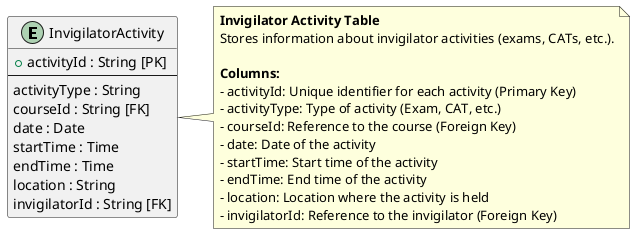 @startuml
' Invigilator Activity Table Structure

skinparam entity {
  BackgroundColor #f06292
  BorderColor black
  FontColor black
}

entity "InvigilatorActivity" as InvigilatorActivity {
  + activityId : String [PK]
  --
  activityType : String
  courseId : String [FK]
  date : Date
  startTime : Time
  endTime : Time
  location : String
  invigilatorId : String [FK]
}

note right of InvigilatorActivity
  **Invigilator Activity Table**
  Stores information about invigilator activities (exams, CATs, etc.).
  
  **Columns:**
  - activityId: Unique identifier for each activity (Primary Key)
  - activityType: Type of activity (Exam, CAT, etc.)
  - courseId: Reference to the course (Foreign Key)
  - date: Date of the activity
  - startTime: Start time of the activity
  - endTime: End time of the activity
  - location: Location where the activity is held
  - invigilatorId: Reference to the invigilator (Foreign Key)
end note

@enduml
